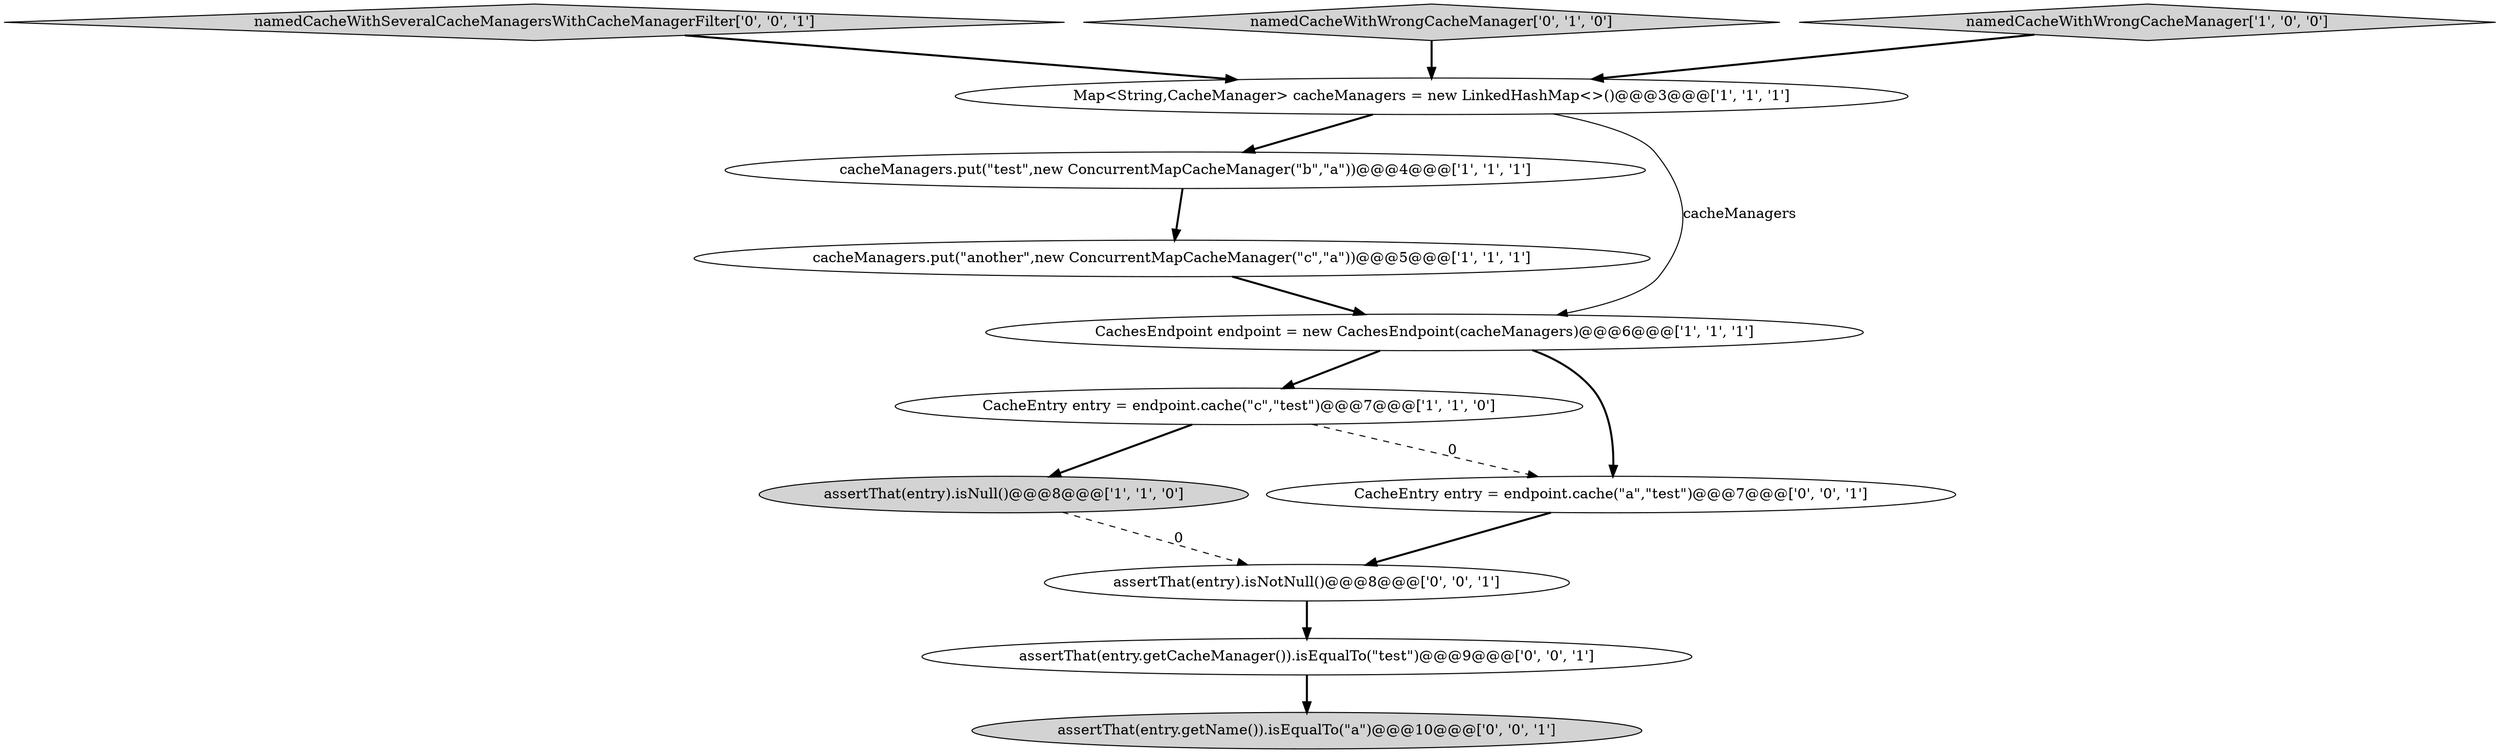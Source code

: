 digraph {
0 [style = filled, label = "Map<String,CacheManager> cacheManagers = new LinkedHashMap<>()@@@3@@@['1', '1', '1']", fillcolor = white, shape = ellipse image = "AAA0AAABBB1BBB"];
5 [style = filled, label = "CacheEntry entry = endpoint.cache(\"c\",\"test\")@@@7@@@['1', '1', '0']", fillcolor = white, shape = ellipse image = "AAA0AAABBB1BBB"];
8 [style = filled, label = "assertThat(entry.getCacheManager()).isEqualTo(\"test\")@@@9@@@['0', '0', '1']", fillcolor = white, shape = ellipse image = "AAA0AAABBB3BBB"];
9 [style = filled, label = "namedCacheWithSeveralCacheManagersWithCacheManagerFilter['0', '0', '1']", fillcolor = lightgray, shape = diamond image = "AAA0AAABBB3BBB"];
12 [style = filled, label = "assertThat(entry).isNotNull()@@@8@@@['0', '0', '1']", fillcolor = white, shape = ellipse image = "AAA0AAABBB3BBB"];
1 [style = filled, label = "cacheManagers.put(\"test\",new ConcurrentMapCacheManager(\"b\",\"a\"))@@@4@@@['1', '1', '1']", fillcolor = white, shape = ellipse image = "AAA0AAABBB1BBB"];
7 [style = filled, label = "namedCacheWithWrongCacheManager['0', '1', '0']", fillcolor = lightgray, shape = diamond image = "AAA0AAABBB2BBB"];
3 [style = filled, label = "assertThat(entry).isNull()@@@8@@@['1', '1', '0']", fillcolor = lightgray, shape = ellipse image = "AAA0AAABBB1BBB"];
4 [style = filled, label = "cacheManagers.put(\"another\",new ConcurrentMapCacheManager(\"c\",\"a\"))@@@5@@@['1', '1', '1']", fillcolor = white, shape = ellipse image = "AAA0AAABBB1BBB"];
10 [style = filled, label = "assertThat(entry.getName()).isEqualTo(\"a\")@@@10@@@['0', '0', '1']", fillcolor = lightgray, shape = ellipse image = "AAA0AAABBB3BBB"];
11 [style = filled, label = "CacheEntry entry = endpoint.cache(\"a\",\"test\")@@@7@@@['0', '0', '1']", fillcolor = white, shape = ellipse image = "AAA0AAABBB3BBB"];
6 [style = filled, label = "CachesEndpoint endpoint = new CachesEndpoint(cacheManagers)@@@6@@@['1', '1', '1']", fillcolor = white, shape = ellipse image = "AAA0AAABBB1BBB"];
2 [style = filled, label = "namedCacheWithWrongCacheManager['1', '0', '0']", fillcolor = lightgray, shape = diamond image = "AAA0AAABBB1BBB"];
5->3 [style = bold, label=""];
8->10 [style = bold, label=""];
6->5 [style = bold, label=""];
1->4 [style = bold, label=""];
2->0 [style = bold, label=""];
7->0 [style = bold, label=""];
11->12 [style = bold, label=""];
0->6 [style = solid, label="cacheManagers"];
3->12 [style = dashed, label="0"];
9->0 [style = bold, label=""];
5->11 [style = dashed, label="0"];
4->6 [style = bold, label=""];
12->8 [style = bold, label=""];
0->1 [style = bold, label=""];
6->11 [style = bold, label=""];
}
